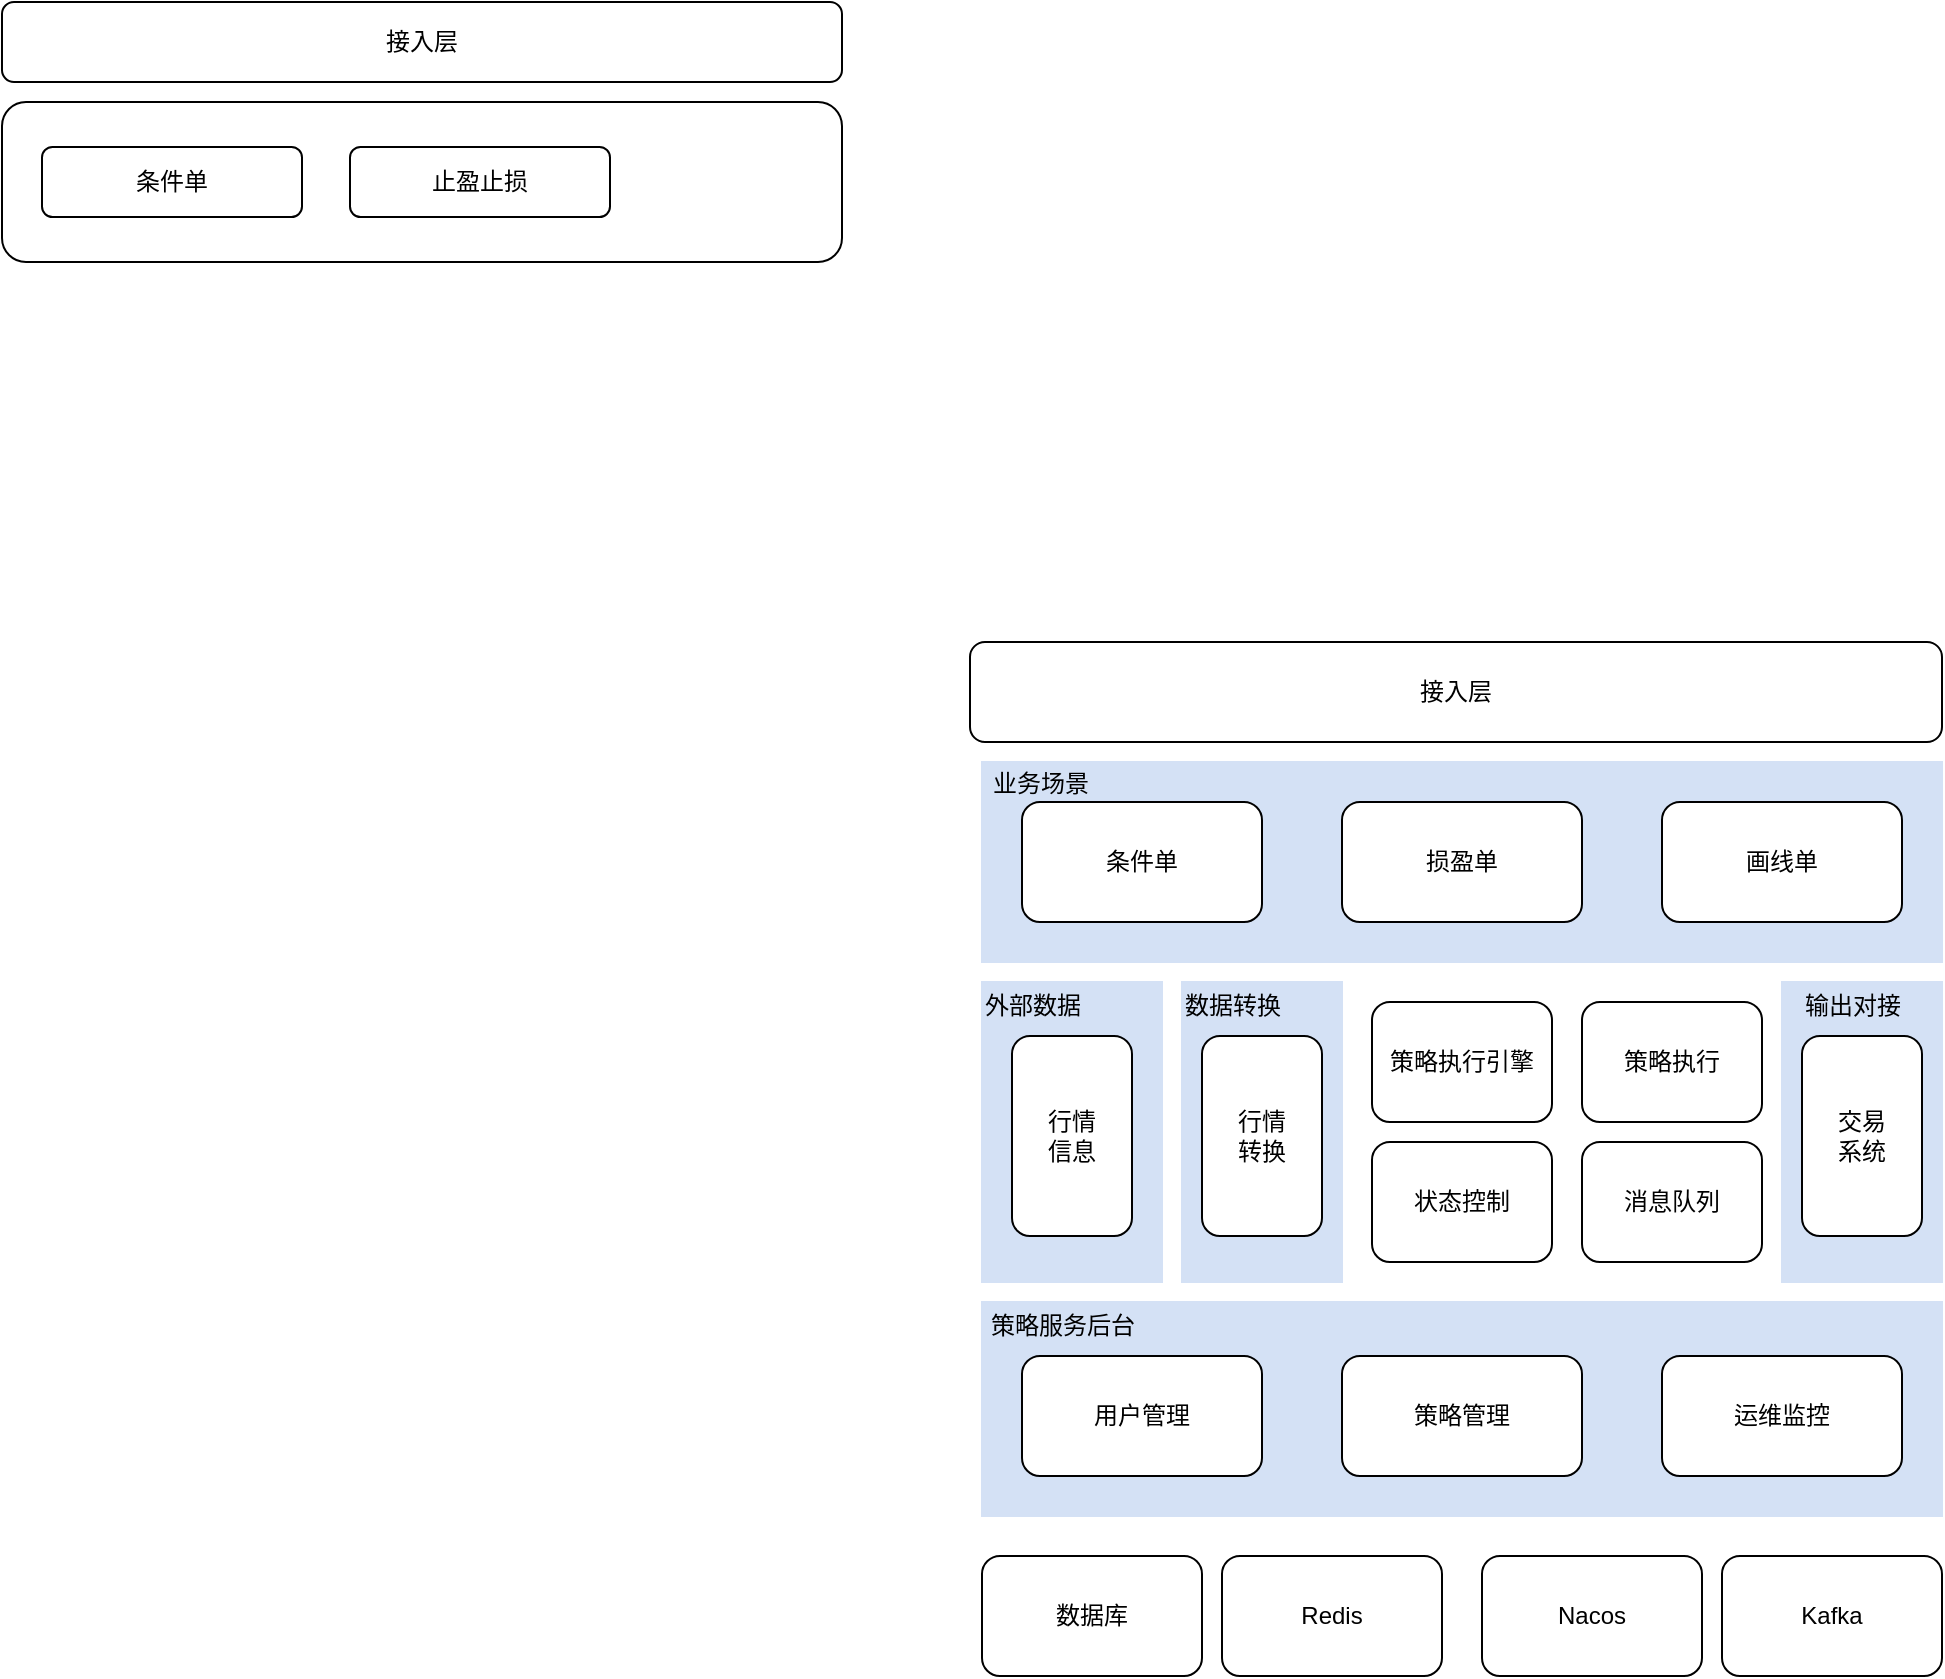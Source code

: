 <mxfile version="20.6.0" type="github"><diagram id="bIK98OLS4Evx1nIDcdYg" name="Page-1"><mxGraphModel dx="2015" dy="1146" grid="1" gridSize="10" guides="1" tooltips="1" connect="1" arrows="1" fold="1" page="1" pageScale="1" pageWidth="827" pageHeight="1169" math="0" shadow="0"><root><mxCell id="0"/><mxCell id="1" parent="0"/><mxCell id="apEwKQlibG15B2mx-y4U-2" value="接入层" style="rounded=1;whiteSpace=wrap;html=1;" parent="1" vertex="1"><mxGeometry x="240" y="360" width="420" height="40" as="geometry"/></mxCell><mxCell id="apEwKQlibG15B2mx-y4U-3" value="" style="rounded=1;whiteSpace=wrap;html=1;" parent="1" vertex="1"><mxGeometry x="240" y="410" width="420" height="80" as="geometry"/></mxCell><mxCell id="apEwKQlibG15B2mx-y4U-4" value="条件单" style="rounded=1;whiteSpace=wrap;html=1;" parent="1" vertex="1"><mxGeometry x="260" y="432.5" width="130" height="35" as="geometry"/></mxCell><mxCell id="apEwKQlibG15B2mx-y4U-5" value="止盈止损" style="rounded=1;whiteSpace=wrap;html=1;" parent="1" vertex="1"><mxGeometry x="414" y="432.5" width="130" height="35" as="geometry"/></mxCell><mxCell id="apEwKQlibG15B2mx-y4U-6" value="" style="rounded=0;whiteSpace=wrap;html=1;fillColor=#D4E1F5;strokeColor=#D4E1F5;" parent="1" vertex="1"><mxGeometry x="1130" y="850" width="80" height="150" as="geometry"/></mxCell><mxCell id="apEwKQlibG15B2mx-y4U-7" value="" style="rounded=0;whiteSpace=wrap;html=1;fillColor=#D4E1F5;strokeColor=#D4E1F5;" parent="1" vertex="1"><mxGeometry x="830" y="850" width="80" height="150" as="geometry"/></mxCell><mxCell id="apEwKQlibG15B2mx-y4U-8" value="" style="rounded=0;whiteSpace=wrap;html=1;fillColor=#D4E1F5;strokeColor=#D4E1F5;" parent="1" vertex="1"><mxGeometry x="730" y="850" width="90" height="150" as="geometry"/></mxCell><mxCell id="apEwKQlibG15B2mx-y4U-9" value="" style="rounded=0;whiteSpace=wrap;html=1;fillColor=#D4E1F5;strokeColor=#D4E1F5;" parent="1" vertex="1"><mxGeometry x="730" y="740" width="480" height="100" as="geometry"/></mxCell><mxCell id="apEwKQlibG15B2mx-y4U-10" value="" style="rounded=0;whiteSpace=wrap;html=1;fillColor=#D4E1F5;strokeColor=#D4E1F5;" parent="1" vertex="1"><mxGeometry x="730" y="1010" width="480" height="107" as="geometry"/></mxCell><mxCell id="apEwKQlibG15B2mx-y4U-11" value="接入层" style="rounded=1;whiteSpace=wrap;html=1;" parent="1" vertex="1"><mxGeometry x="724" y="680" width="486" height="50" as="geometry"/></mxCell><mxCell id="apEwKQlibG15B2mx-y4U-12" value="条件单" style="rounded=1;whiteSpace=wrap;html=1;" parent="1" vertex="1"><mxGeometry x="750" y="760" width="120" height="60" as="geometry"/></mxCell><mxCell id="apEwKQlibG15B2mx-y4U-13" value="画线单" style="rounded=1;whiteSpace=wrap;html=1;" parent="1" vertex="1"><mxGeometry x="1070" y="760" width="120" height="60" as="geometry"/></mxCell><mxCell id="apEwKQlibG15B2mx-y4U-14" value="损盈单" style="rounded=1;whiteSpace=wrap;html=1;" parent="1" vertex="1"><mxGeometry x="910" y="760" width="120" height="60" as="geometry"/></mxCell><mxCell id="apEwKQlibG15B2mx-y4U-15" value="行情&lt;br&gt;信息" style="rounded=1;whiteSpace=wrap;html=1;" parent="1" vertex="1"><mxGeometry x="745" y="877" width="60" height="100" as="geometry"/></mxCell><mxCell id="apEwKQlibG15B2mx-y4U-16" value="交易&lt;br&gt;系统" style="rounded=1;whiteSpace=wrap;html=1;" parent="1" vertex="1"><mxGeometry x="1140" y="877" width="60" height="100" as="geometry"/></mxCell><mxCell id="apEwKQlibG15B2mx-y4U-17" value="策略执行引擎" style="rounded=1;whiteSpace=wrap;html=1;direction=south;" parent="1" vertex="1"><mxGeometry x="925" y="860" width="90" height="60" as="geometry"/></mxCell><mxCell id="apEwKQlibG15B2mx-y4U-18" value="行情&lt;br&gt;转换" style="rounded=1;whiteSpace=wrap;html=1;" parent="1" vertex="1"><mxGeometry x="840" y="877" width="60" height="100" as="geometry"/></mxCell><mxCell id="apEwKQlibG15B2mx-y4U-19" value="策略执行" style="rounded=1;whiteSpace=wrap;html=1;direction=south;" parent="1" vertex="1"><mxGeometry x="1030" y="860" width="90" height="60" as="geometry"/></mxCell><mxCell id="apEwKQlibG15B2mx-y4U-20" value="消息队列" style="rounded=1;whiteSpace=wrap;html=1;direction=south;" parent="1" vertex="1"><mxGeometry x="1030" y="930" width="90" height="60" as="geometry"/></mxCell><mxCell id="apEwKQlibG15B2mx-y4U-21" value="状态控制" style="rounded=1;whiteSpace=wrap;html=1;direction=south;" parent="1" vertex="1"><mxGeometry x="925" y="930" width="90" height="60" as="geometry"/></mxCell><mxCell id="apEwKQlibG15B2mx-y4U-22" value="用户管理" style="rounded=1;whiteSpace=wrap;html=1;" parent="1" vertex="1"><mxGeometry x="750" y="1037" width="120" height="60" as="geometry"/></mxCell><mxCell id="apEwKQlibG15B2mx-y4U-23" value="策略管理" style="rounded=1;whiteSpace=wrap;html=1;" parent="1" vertex="1"><mxGeometry x="910" y="1037" width="120" height="60" as="geometry"/></mxCell><mxCell id="apEwKQlibG15B2mx-y4U-24" value="运维监控" style="rounded=1;whiteSpace=wrap;html=1;" parent="1" vertex="1"><mxGeometry x="1070" y="1037" width="120" height="60" as="geometry"/></mxCell><mxCell id="apEwKQlibG15B2mx-y4U-25" value="数据库" style="rounded=1;whiteSpace=wrap;html=1;" parent="1" vertex="1"><mxGeometry x="730" y="1137" width="110" height="60" as="geometry"/></mxCell><mxCell id="apEwKQlibG15B2mx-y4U-26" value="Redis" style="rounded=1;whiteSpace=wrap;html=1;" parent="1" vertex="1"><mxGeometry x="850" y="1137" width="110" height="60" as="geometry"/></mxCell><mxCell id="apEwKQlibG15B2mx-y4U-27" value="策略服务后台" style="text;html=1;align=center;verticalAlign=middle;resizable=0;points=[];autosize=1;strokeColor=none;fillColor=none;" parent="1" vertex="1"><mxGeometry x="720" y="1007" width="100" height="30" as="geometry"/></mxCell><mxCell id="apEwKQlibG15B2mx-y4U-28" value="业务场景" style="text;html=1;align=center;verticalAlign=middle;resizable=0;points=[];autosize=1;strokeColor=none;fillColor=none;" parent="1" vertex="1"><mxGeometry x="724" y="736" width="70" height="30" as="geometry"/></mxCell><mxCell id="apEwKQlibG15B2mx-y4U-29" value="外部数据" style="text;html=1;align=center;verticalAlign=middle;resizable=0;points=[];autosize=1;strokeColor=none;fillColor=none;" parent="1" vertex="1"><mxGeometry x="720" y="847" width="70" height="30" as="geometry"/></mxCell><mxCell id="apEwKQlibG15B2mx-y4U-30" value="数据转换" style="text;html=1;align=center;verticalAlign=middle;resizable=0;points=[];autosize=1;strokeColor=none;fillColor=none;" parent="1" vertex="1"><mxGeometry x="820" y="847" width="70" height="30" as="geometry"/></mxCell><mxCell id="apEwKQlibG15B2mx-y4U-31" value="输出对接" style="text;html=1;align=center;verticalAlign=middle;resizable=0;points=[];autosize=1;strokeColor=none;fillColor=none;" parent="1" vertex="1"><mxGeometry x="1130" y="847" width="70" height="30" as="geometry"/></mxCell><mxCell id="apEwKQlibG15B2mx-y4U-32" value="Kafka" style="rounded=1;whiteSpace=wrap;html=1;" parent="1" vertex="1"><mxGeometry x="1100" y="1137" width="110" height="60" as="geometry"/></mxCell><mxCell id="apEwKQlibG15B2mx-y4U-33" value="Nacos" style="rounded=1;whiteSpace=wrap;html=1;" parent="1" vertex="1"><mxGeometry x="980" y="1137" width="110" height="60" as="geometry"/></mxCell></root></mxGraphModel></diagram></mxfile>